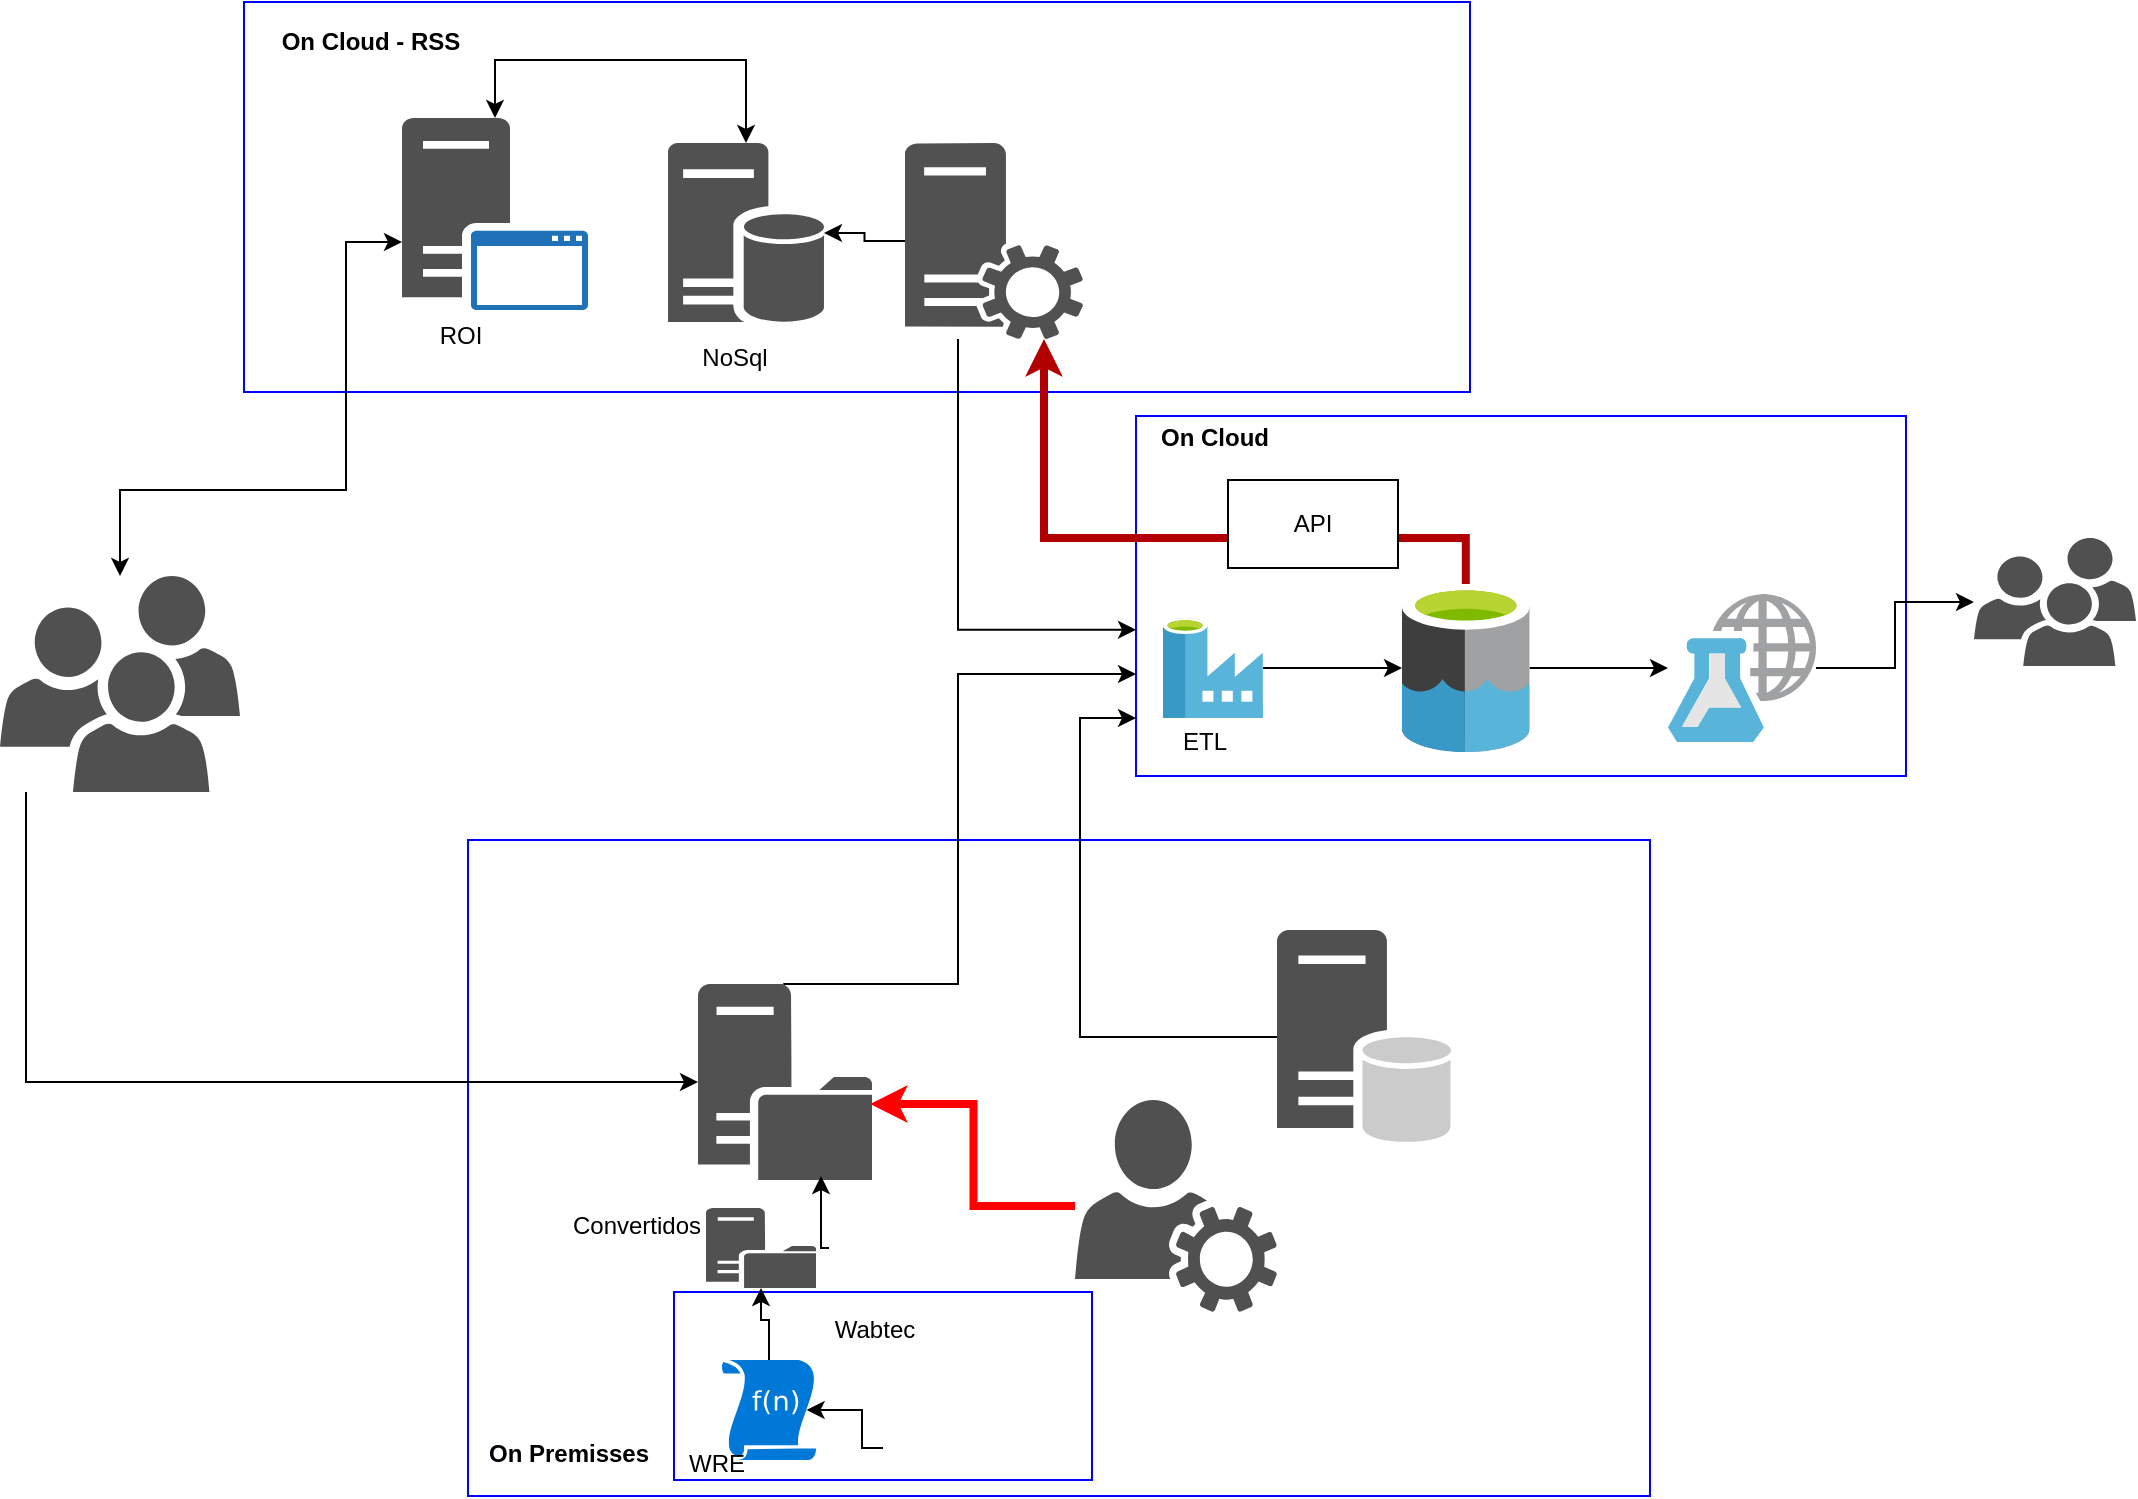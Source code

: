 <mxfile version="13.1.1" type="github">
  <diagram id="WI9T0HZ2pTsCkuznbFz-" name="Page-1">
    <mxGraphModel dx="1108" dy="482" grid="0" gridSize="10" guides="1" tooltips="1" connect="1" arrows="1" fold="1" page="1" pageScale="1" pageWidth="1169" pageHeight="827" math="0" shadow="0">
      <root>
        <mxCell id="0" />
        <mxCell id="1" parent="0" />
        <mxCell id="lpPozyrtMz8kwE89SEvU-1" value="" style="rounded=0;whiteSpace=wrap;html=1;strokeColor=#0000FF;" parent="1" vertex="1">
          <mxGeometry x="310" y="492" width="591" height="328" as="geometry" />
        </mxCell>
        <mxCell id="UZnZhuJugHYH5vLNmMjo-27" value="" style="rounded=0;whiteSpace=wrap;html=1;strokeColor=#0000FF;" vertex="1" parent="1">
          <mxGeometry x="413" y="718" width="209" height="94" as="geometry" />
        </mxCell>
        <mxCell id="lpPozyrtMz8kwE89SEvU-22" value="" style="rounded=0;whiteSpace=wrap;html=1;strokeColor=#0000FF;" parent="1" vertex="1">
          <mxGeometry x="644" y="280" width="385" height="180" as="geometry" />
        </mxCell>
        <mxCell id="lpPozyrtMz8kwE89SEvU-2" value="" style="rounded=0;whiteSpace=wrap;html=1;strokeColor=#0000FF;" parent="1" vertex="1">
          <mxGeometry x="198" y="73" width="613" height="195" as="geometry" />
        </mxCell>
        <mxCell id="lpPozyrtMz8kwE89SEvU-28" style="edgeStyle=orthogonalEdgeStyle;rounded=0;orthogonalLoop=1;jettySize=auto;html=1;fillColor=#e51400;strokeColor=#B20000;strokeWidth=4;" parent="1" source="lpPozyrtMz8kwE89SEvU-31" target="n-V2UwCcqzzE48AcmJVq-3" edge="1">
          <mxGeometry relative="1" as="geometry">
            <Array as="points">
              <mxPoint x="809" y="341" />
              <mxPoint x="598" y="341" />
            </Array>
          </mxGeometry>
        </mxCell>
        <mxCell id="UZnZhuJugHYH5vLNmMjo-41" style="edgeStyle=orthogonalEdgeStyle;rounded=0;orthogonalLoop=1;jettySize=auto;html=1;entryX=0;entryY=0.594;entryDx=0;entryDy=0;entryPerimeter=0;startArrow=none;startFill=0;strokeColor=#000000;strokeWidth=1;" edge="1" parent="1" source="n-V2UwCcqzzE48AcmJVq-3" target="lpPozyrtMz8kwE89SEvU-22">
          <mxGeometry relative="1" as="geometry">
            <Array as="points">
              <mxPoint x="555" y="387" />
            </Array>
          </mxGeometry>
        </mxCell>
        <mxCell id="n-V2UwCcqzzE48AcmJVq-3" value="" style="shadow=0;dashed=0;html=1;labelPosition=center;verticalLabelPosition=bottom;verticalAlign=top;align=center;strokeColor=none;shape=mxgraph.mscae.system_center.roles;fillColor=#515151;strokeColor=none;" parent="1" vertex="1">
          <mxGeometry x="528.5" y="143.5" width="89" height="98" as="geometry" />
        </mxCell>
        <mxCell id="n-V2UwCcqzzE48AcmJVq-4" value="" style="shadow=0;dashed=0;html=1;labelPosition=center;verticalLabelPosition=bottom;verticalAlign=top;align=center;shape=mxgraph.mscae.enterprise.database_server;fillColor=#515151;strokeColor=none;" parent="1" vertex="1">
          <mxGeometry x="410" y="143.5" width="78" height="90" as="geometry" />
        </mxCell>
        <mxCell id="n-V2UwCcqzzE48AcmJVq-47" style="edgeStyle=orthogonalEdgeStyle;rounded=0;orthogonalLoop=1;jettySize=auto;html=1;exitX=0.49;exitY=0;exitDx=0;exitDy=0;exitPerimeter=0;" parent="1" source="n-V2UwCcqzzE48AcmJVq-7" target="lpPozyrtMz8kwE89SEvU-22" edge="1">
          <mxGeometry relative="1" as="geometry">
            <mxPoint x="638" y="436" as="targetPoint" />
            <Array as="points">
              <mxPoint x="555" y="564" />
              <mxPoint x="555" y="409" />
            </Array>
          </mxGeometry>
        </mxCell>
        <mxCell id="n-V2UwCcqzzE48AcmJVq-7" value="" style="shadow=0;dashed=0;html=1;labelPosition=center;verticalLabelPosition=bottom;verticalAlign=top;align=center;strokeColor=none;shape=mxgraph.mscae.system_center.distribution_point;fillColor=#515151;strokeColor=none;" parent="1" vertex="1">
          <mxGeometry x="425" y="564" width="87" height="98" as="geometry" />
        </mxCell>
        <mxCell id="n-V2UwCcqzzE48AcmJVq-12" style="edgeStyle=orthogonalEdgeStyle;rounded=0;orthogonalLoop=1;jettySize=auto;html=1;entryX=1;entryY=0.5;entryDx=0;entryDy=0;entryPerimeter=0;exitX=0;exitY=0.5;exitDx=0;exitDy=0;exitPerimeter=0;" parent="1" target="n-V2UwCcqzzE48AcmJVq-4" edge="1" source="n-V2UwCcqzzE48AcmJVq-3">
          <mxGeometry relative="1" as="geometry">
            <mxPoint x="613" y="192.941" as="sourcePoint" />
          </mxGeometry>
        </mxCell>
        <mxCell id="UZnZhuJugHYH5vLNmMjo-42" style="edgeStyle=orthogonalEdgeStyle;rounded=0;orthogonalLoop=1;jettySize=auto;html=1;startArrow=none;startFill=0;strokeColor=#000000;strokeWidth=1;" edge="1" parent="1" source="n-V2UwCcqzzE48AcmJVq-9" target="lpPozyrtMz8kwE89SEvU-22">
          <mxGeometry relative="1" as="geometry">
            <Array as="points">
              <mxPoint x="616" y="591" />
              <mxPoint x="616" y="431" />
            </Array>
          </mxGeometry>
        </mxCell>
        <mxCell id="n-V2UwCcqzzE48AcmJVq-9" value="" style="shadow=0;dashed=0;html=1;strokeColor=none;fillColor=#505050;labelPosition=center;verticalLabelPosition=bottom;verticalAlign=top;outlineConnect=0;align=center;shape=mxgraph.office.databases.database_server_ghosted;" parent="1" vertex="1">
          <mxGeometry x="714.5" y="537" width="87" height="107" as="geometry" />
        </mxCell>
        <mxCell id="n-V2UwCcqzzE48AcmJVq-22" value="" style="shape=image;html=1;verticalAlign=top;verticalLabelPosition=bottom;labelBackgroundColor=#ffffff;imageAspect=0;aspect=fixed;image=https://cdn4.iconfinder.com/data/icons/adiante-apps-app-templates-incos-in-grey/128/app_type_public_transport_512px_GREY.png" parent="1" vertex="1">
          <mxGeometry x="508.5" y="728" width="109" height="84.86" as="geometry" />
        </mxCell>
        <mxCell id="lpPozyrtMz8kwE89SEvU-15" style="edgeStyle=orthogonalEdgeStyle;rounded=0;orthogonalLoop=1;jettySize=auto;html=1;startArrow=classic;startFill=1;" parent="1" source="n-V2UwCcqzzE48AcmJVq-33" target="n-V2UwCcqzzE48AcmJVq-4" edge="1">
          <mxGeometry relative="1" as="geometry">
            <Array as="points">
              <mxPoint x="421" y="102" />
              <mxPoint x="729" y="102" />
            </Array>
          </mxGeometry>
        </mxCell>
        <mxCell id="n-V2UwCcqzzE48AcmJVq-33" value="" style="pointerEvents=1;shadow=0;dashed=0;html=1;strokeColor=none;fillColor=#505050;labelPosition=center;verticalLabelPosition=bottom;verticalAlign=top;outlineConnect=0;align=center;shape=mxgraph.office.servers.application_server_blue;" parent="1" vertex="1">
          <mxGeometry x="277" y="131" width="93" height="96" as="geometry" />
        </mxCell>
        <mxCell id="n-V2UwCcqzzE48AcmJVq-60" style="edgeStyle=orthogonalEdgeStyle;rounded=0;orthogonalLoop=1;jettySize=auto;html=1;entryX=0.989;entryY=0.612;entryDx=0;entryDy=0;entryPerimeter=0;strokeWidth=4;strokeColor=#FF0000;" parent="1" source="n-V2UwCcqzzE48AcmJVq-36" edge="1" target="n-V2UwCcqzzE48AcmJVq-7">
          <mxGeometry relative="1" as="geometry">
            <mxPoint x="555" y="564.941" as="targetPoint" />
          </mxGeometry>
        </mxCell>
        <mxCell id="n-V2UwCcqzzE48AcmJVq-36" value="" style="pointerEvents=1;shadow=0;dashed=0;html=1;strokeColor=none;fillColor=#505050;labelPosition=center;verticalLabelPosition=bottom;verticalAlign=top;outlineConnect=0;align=center;shape=mxgraph.office.users.user_services;" parent="1" vertex="1">
          <mxGeometry x="613.5" y="622" width="101" height="106" as="geometry" />
        </mxCell>
        <mxCell id="n-V2UwCcqzzE48AcmJVq-46" style="edgeStyle=orthogonalEdgeStyle;rounded=0;orthogonalLoop=1;jettySize=auto;html=1;startArrow=classic;startFill=1;" parent="1" source="n-V2UwCcqzzE48AcmJVq-45" target="n-V2UwCcqzzE48AcmJVq-33" edge="1">
          <mxGeometry relative="1" as="geometry">
            <Array as="points">
              <mxPoint x="249" y="317" />
              <mxPoint x="249" y="193" />
            </Array>
          </mxGeometry>
        </mxCell>
        <mxCell id="UZnZhuJugHYH5vLNmMjo-1" style="edgeStyle=orthogonalEdgeStyle;rounded=0;orthogonalLoop=1;jettySize=auto;html=1;entryX=0;entryY=0.5;entryDx=0;entryDy=0;entryPerimeter=0;" edge="1" parent="1" source="n-V2UwCcqzzE48AcmJVq-45" target="n-V2UwCcqzzE48AcmJVq-7">
          <mxGeometry relative="1" as="geometry">
            <Array as="points">
              <mxPoint x="89" y="613" />
            </Array>
          </mxGeometry>
        </mxCell>
        <mxCell id="n-V2UwCcqzzE48AcmJVq-45" value="" style="pointerEvents=1;shadow=0;dashed=0;html=1;strokeColor=none;fillColor=#505050;labelPosition=center;verticalLabelPosition=bottom;verticalAlign=top;outlineConnect=0;align=center;shape=mxgraph.office.users.users;" parent="1" vertex="1">
          <mxGeometry x="76" y="360" width="120" height="108" as="geometry" />
        </mxCell>
        <mxCell id="lpPozyrtMz8kwE89SEvU-5" value="On Cloud - RSS" style="text;html=1;resizable=0;autosize=1;align=center;verticalAlign=middle;points=[];fillColor=none;strokeColor=none;rounded=0;fontStyle=1" parent="1" vertex="1">
          <mxGeometry x="211" y="84" width="99" height="18" as="geometry" />
        </mxCell>
        <mxCell id="lpPozyrtMz8kwE89SEvU-29" value="On Cloud" style="text;html=1;resizable=0;autosize=1;align=center;verticalAlign=middle;points=[];fillColor=none;strokeColor=none;rounded=0;fontStyle=1" parent="1" vertex="1">
          <mxGeometry x="650.5" y="282" width="64" height="18" as="geometry" />
        </mxCell>
        <mxCell id="lpPozyrtMz8kwE89SEvU-36" style="edgeStyle=orthogonalEdgeStyle;rounded=0;orthogonalLoop=1;jettySize=auto;html=1;" parent="1" source="lpPozyrtMz8kwE89SEvU-31" target="lpPozyrtMz8kwE89SEvU-35" edge="1">
          <mxGeometry relative="1" as="geometry" />
        </mxCell>
        <mxCell id="lpPozyrtMz8kwE89SEvU-31" value="" style="aspect=fixed;html=1;points=[];align=center;image;fontSize=12;image=img/lib/mscae/Data_Lake.svg;" parent="1" vertex="1">
          <mxGeometry x="777" y="364" width="63.84" height="84" as="geometry" />
        </mxCell>
        <mxCell id="lpPozyrtMz8kwE89SEvU-33" style="edgeStyle=orthogonalEdgeStyle;rounded=0;orthogonalLoop=1;jettySize=auto;html=1;" parent="1" source="lpPozyrtMz8kwE89SEvU-32" target="lpPozyrtMz8kwE89SEvU-31" edge="1">
          <mxGeometry relative="1" as="geometry" />
        </mxCell>
        <mxCell id="lpPozyrtMz8kwE89SEvU-32" value="" style="aspect=fixed;html=1;points=[];align=center;image;fontSize=12;image=img/lib/mscae/Data_Factory.svg;" parent="1" vertex="1">
          <mxGeometry x="657.5" y="381" width="50" height="50" as="geometry" />
        </mxCell>
        <mxCell id="UZnZhuJugHYH5vLNmMjo-3" style="edgeStyle=orthogonalEdgeStyle;rounded=0;orthogonalLoop=1;jettySize=auto;html=1;" edge="1" parent="1" source="lpPozyrtMz8kwE89SEvU-35" target="UZnZhuJugHYH5vLNmMjo-2">
          <mxGeometry relative="1" as="geometry" />
        </mxCell>
        <mxCell id="lpPozyrtMz8kwE89SEvU-35" value="" style="aspect=fixed;html=1;points=[];align=center;image;fontSize=12;image=img/lib/mscae/Machine_Learning_Studio_Web_Services.svg;" parent="1" vertex="1">
          <mxGeometry x="910" y="369" width="74" height="74" as="geometry" />
        </mxCell>
        <mxCell id="lpPozyrtMz8kwE89SEvU-37" value="API" style="rounded=0;whiteSpace=wrap;html=1;" parent="1" vertex="1">
          <mxGeometry x="690" y="312" width="85" height="44" as="geometry" />
        </mxCell>
        <mxCell id="UZnZhuJugHYH5vLNmMjo-2" value="" style="pointerEvents=1;shadow=0;dashed=0;html=1;strokeColor=none;fillColor=#505050;labelPosition=center;verticalLabelPosition=bottom;verticalAlign=top;outlineConnect=0;align=center;shape=mxgraph.office.users.users;" vertex="1" parent="1">
          <mxGeometry x="1063" y="341" width="81" height="64" as="geometry" />
        </mxCell>
        <mxCell id="UZnZhuJugHYH5vLNmMjo-8" value="NoSql" style="text;html=1;resizable=0;autosize=1;align=center;verticalAlign=middle;points=[];fillColor=none;strokeColor=none;rounded=0;" vertex="1" parent="1">
          <mxGeometry x="421" y="241.5" width="43" height="18" as="geometry" />
        </mxCell>
        <mxCell id="UZnZhuJugHYH5vLNmMjo-9" value="On Premisses" style="text;html=1;resizable=0;autosize=1;align=center;verticalAlign=middle;points=[];fillColor=none;strokeColor=none;rounded=0;fontStyle=1" vertex="1" parent="1">
          <mxGeometry x="315" y="790" width="90" height="18" as="geometry" />
        </mxCell>
        <mxCell id="UZnZhuJugHYH5vLNmMjo-10" value="ROI" style="text;html=1;resizable=0;autosize=1;align=center;verticalAlign=middle;points=[];fillColor=none;strokeColor=none;rounded=0;" vertex="1" parent="1">
          <mxGeometry x="290" y="231" width="31" height="18" as="geometry" />
        </mxCell>
        <mxCell id="UZnZhuJugHYH5vLNmMjo-14" value="ETL" style="text;html=1;resizable=0;autosize=1;align=center;verticalAlign=middle;points=[];fillColor=none;strokeColor=none;rounded=0;" vertex="1" parent="1">
          <mxGeometry x="662" y="434" width="32" height="18" as="geometry" />
        </mxCell>
        <mxCell id="UZnZhuJugHYH5vLNmMjo-29" style="edgeStyle=orthogonalEdgeStyle;rounded=0;orthogonalLoop=1;jettySize=auto;html=1;startArrow=none;startFill=0;strokeColor=#000000;strokeWidth=1;" edge="1" parent="1" source="UZnZhuJugHYH5vLNmMjo-16" target="UZnZhuJugHYH5vLNmMjo-30">
          <mxGeometry relative="1" as="geometry" />
        </mxCell>
        <mxCell id="UZnZhuJugHYH5vLNmMjo-16" value="" style="aspect=fixed;pointerEvents=1;shadow=0;dashed=0;html=1;strokeColor=none;labelPosition=center;verticalLabelPosition=bottom;verticalAlign=top;align=center;shape=mxgraph.mscae.enterprise.udf_function;fillColor=#0078D7;" vertex="1" parent="1">
          <mxGeometry x="437" y="752" width="47" height="50" as="geometry" />
        </mxCell>
        <mxCell id="UZnZhuJugHYH5vLNmMjo-17" value="WRE" style="text;html=1;resizable=0;autosize=1;align=center;verticalAlign=middle;points=[];fillColor=none;strokeColor=none;rounded=0;" vertex="1" parent="1">
          <mxGeometry x="415" y="795" width="38" height="18" as="geometry" />
        </mxCell>
        <mxCell id="UZnZhuJugHYH5vLNmMjo-22" value="Wabtec" style="text;html=1;resizable=0;autosize=1;align=center;verticalAlign=middle;points=[];fillColor=none;strokeColor=none;rounded=0;" vertex="1" parent="1">
          <mxGeometry x="488" y="728" width="50" height="18" as="geometry" />
        </mxCell>
        <mxCell id="UZnZhuJugHYH5vLNmMjo-28" style="edgeStyle=orthogonalEdgeStyle;rounded=0;orthogonalLoop=1;jettySize=auto;html=1;entryX=0.9;entryY=0.5;entryDx=0;entryDy=0;entryPerimeter=0;" edge="1" parent="1" target="UZnZhuJugHYH5vLNmMjo-16">
          <mxGeometry relative="1" as="geometry">
            <mxPoint x="517.5" y="796" as="sourcePoint" />
            <mxPoint x="485" y="759" as="targetPoint" />
            <Array as="points">
              <mxPoint x="507" y="796" />
              <mxPoint x="507" y="777" />
            </Array>
          </mxGeometry>
        </mxCell>
        <mxCell id="UZnZhuJugHYH5vLNmMjo-30" value="" style="shadow=0;dashed=0;html=1;labelPosition=center;verticalLabelPosition=bottom;verticalAlign=top;align=center;strokeColor=none;shape=mxgraph.mscae.system_center.distribution_point;fillColor=#515151;strokeColor=none;" vertex="1" parent="1">
          <mxGeometry x="429" y="676" width="55" height="40" as="geometry" />
        </mxCell>
        <mxCell id="UZnZhuJugHYH5vLNmMjo-33" value="Convertidos" style="text;html=1;resizable=0;autosize=1;align=center;verticalAlign=middle;points=[];fillColor=none;strokeColor=none;rounded=0;" vertex="1" parent="1">
          <mxGeometry x="357" y="676" width="74" height="18" as="geometry" />
        </mxCell>
        <mxCell id="UZnZhuJugHYH5vLNmMjo-36" style="edgeStyle=orthogonalEdgeStyle;rounded=0;orthogonalLoop=1;jettySize=auto;html=1;startArrow=none;startFill=0;strokeColor=#000000;strokeWidth=1;" edge="1" parent="1">
          <mxGeometry relative="1" as="geometry">
            <mxPoint x="490.5" y="696" as="sourcePoint" />
            <mxPoint x="486.5" y="660" as="targetPoint" />
          </mxGeometry>
        </mxCell>
      </root>
    </mxGraphModel>
  </diagram>
</mxfile>
